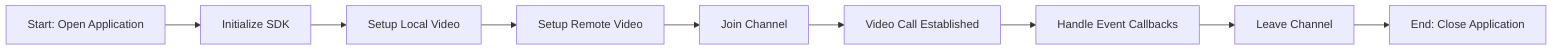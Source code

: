 flowchart LR
    A[Start: Open Application] --> B[Initialize SDK]
    B --> C[Setup Local Video]
    C --> D[Setup Remote Video]
    D --> E[Join Channel]
    E --> F[Video Call Established]
    F --> G[Handle Event Callbacks]
    G --> H[Leave Channel]
    H --> I[End: Close Application]
